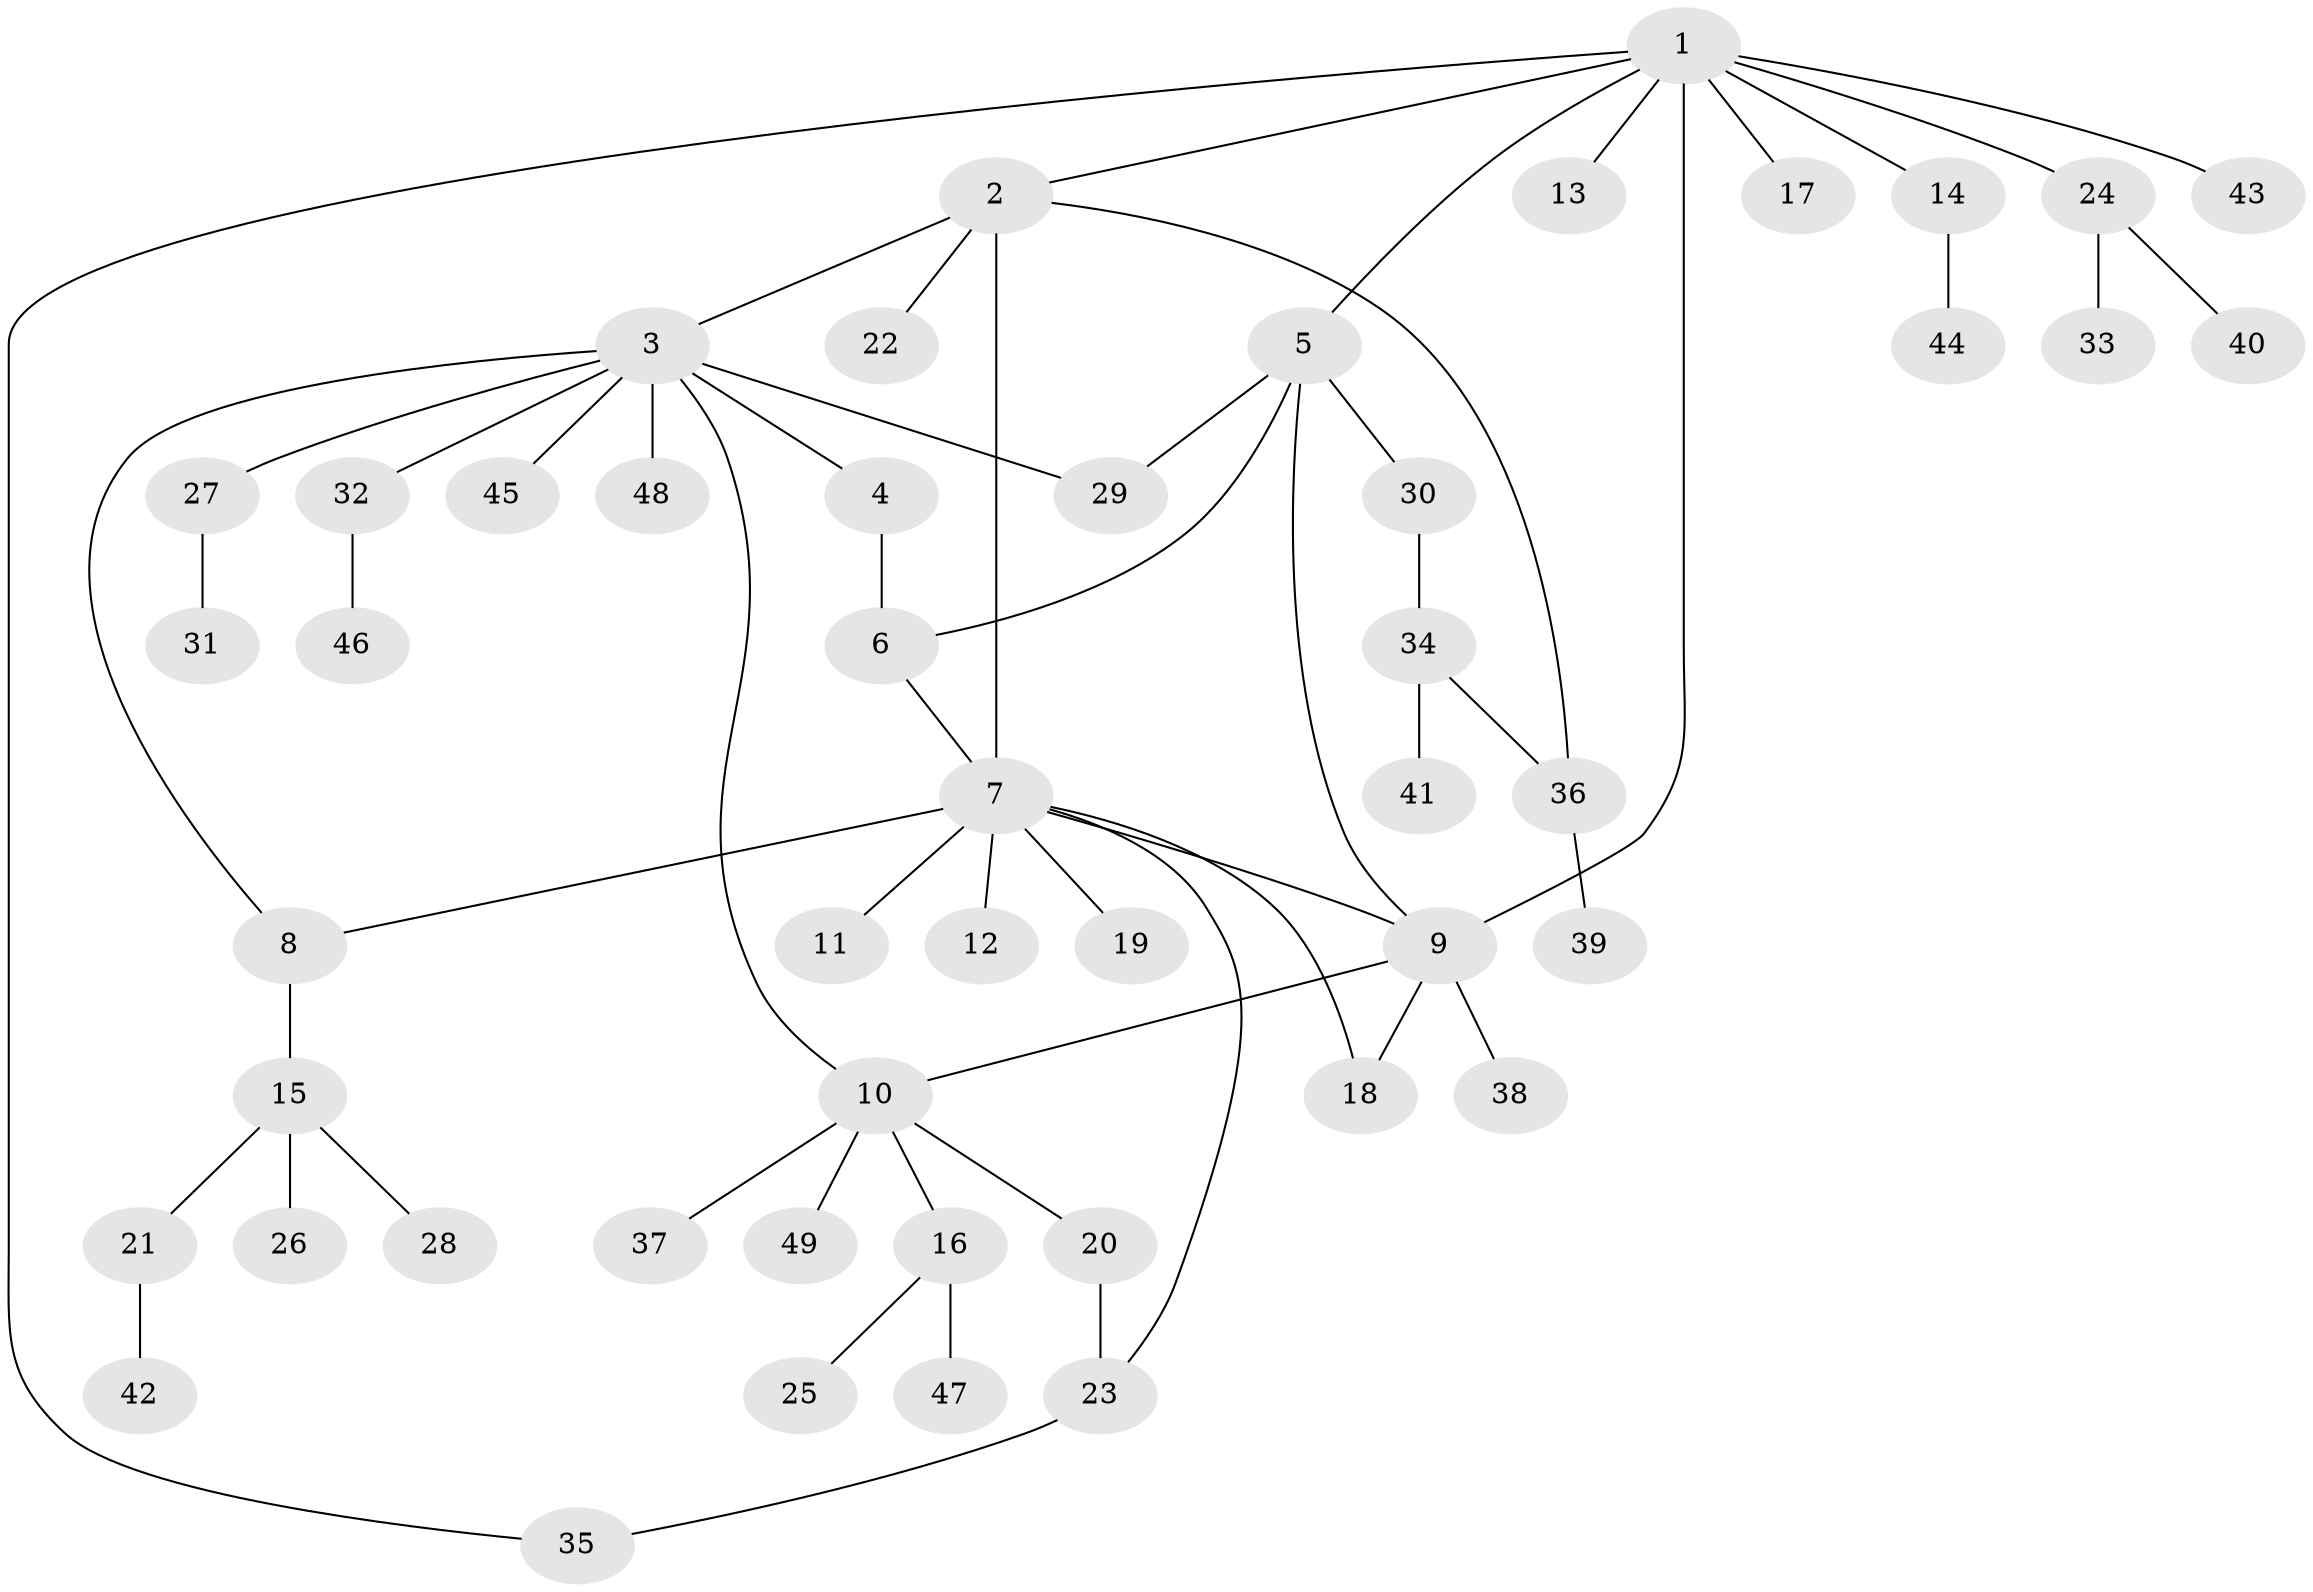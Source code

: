 // coarse degree distribution, {3: 0.12903225806451613, 8: 0.0967741935483871, 1: 0.4838709677419355, 4: 0.06451612903225806, 6: 0.03225806451612903, 2: 0.16129032258064516, 5: 0.03225806451612903}
// Generated by graph-tools (version 1.1) at 2025/37/03/04/25 23:37:33]
// undirected, 49 vertices, 59 edges
graph export_dot {
  node [color=gray90,style=filled];
  1;
  2;
  3;
  4;
  5;
  6;
  7;
  8;
  9;
  10;
  11;
  12;
  13;
  14;
  15;
  16;
  17;
  18;
  19;
  20;
  21;
  22;
  23;
  24;
  25;
  26;
  27;
  28;
  29;
  30;
  31;
  32;
  33;
  34;
  35;
  36;
  37;
  38;
  39;
  40;
  41;
  42;
  43;
  44;
  45;
  46;
  47;
  48;
  49;
  1 -- 2;
  1 -- 5;
  1 -- 9;
  1 -- 13;
  1 -- 14;
  1 -- 17;
  1 -- 24;
  1 -- 35;
  1 -- 43;
  2 -- 3;
  2 -- 7;
  2 -- 22;
  2 -- 36;
  3 -- 4;
  3 -- 8;
  3 -- 10;
  3 -- 27;
  3 -- 29;
  3 -- 32;
  3 -- 45;
  3 -- 48;
  4 -- 6;
  5 -- 6;
  5 -- 9;
  5 -- 29;
  5 -- 30;
  6 -- 7;
  7 -- 8;
  7 -- 9;
  7 -- 11;
  7 -- 12;
  7 -- 18;
  7 -- 19;
  7 -- 23;
  8 -- 15;
  9 -- 10;
  9 -- 18;
  9 -- 38;
  10 -- 16;
  10 -- 20;
  10 -- 37;
  10 -- 49;
  14 -- 44;
  15 -- 21;
  15 -- 26;
  15 -- 28;
  16 -- 25;
  16 -- 47;
  20 -- 23;
  21 -- 42;
  23 -- 35;
  24 -- 33;
  24 -- 40;
  27 -- 31;
  30 -- 34;
  32 -- 46;
  34 -- 36;
  34 -- 41;
  36 -- 39;
}
